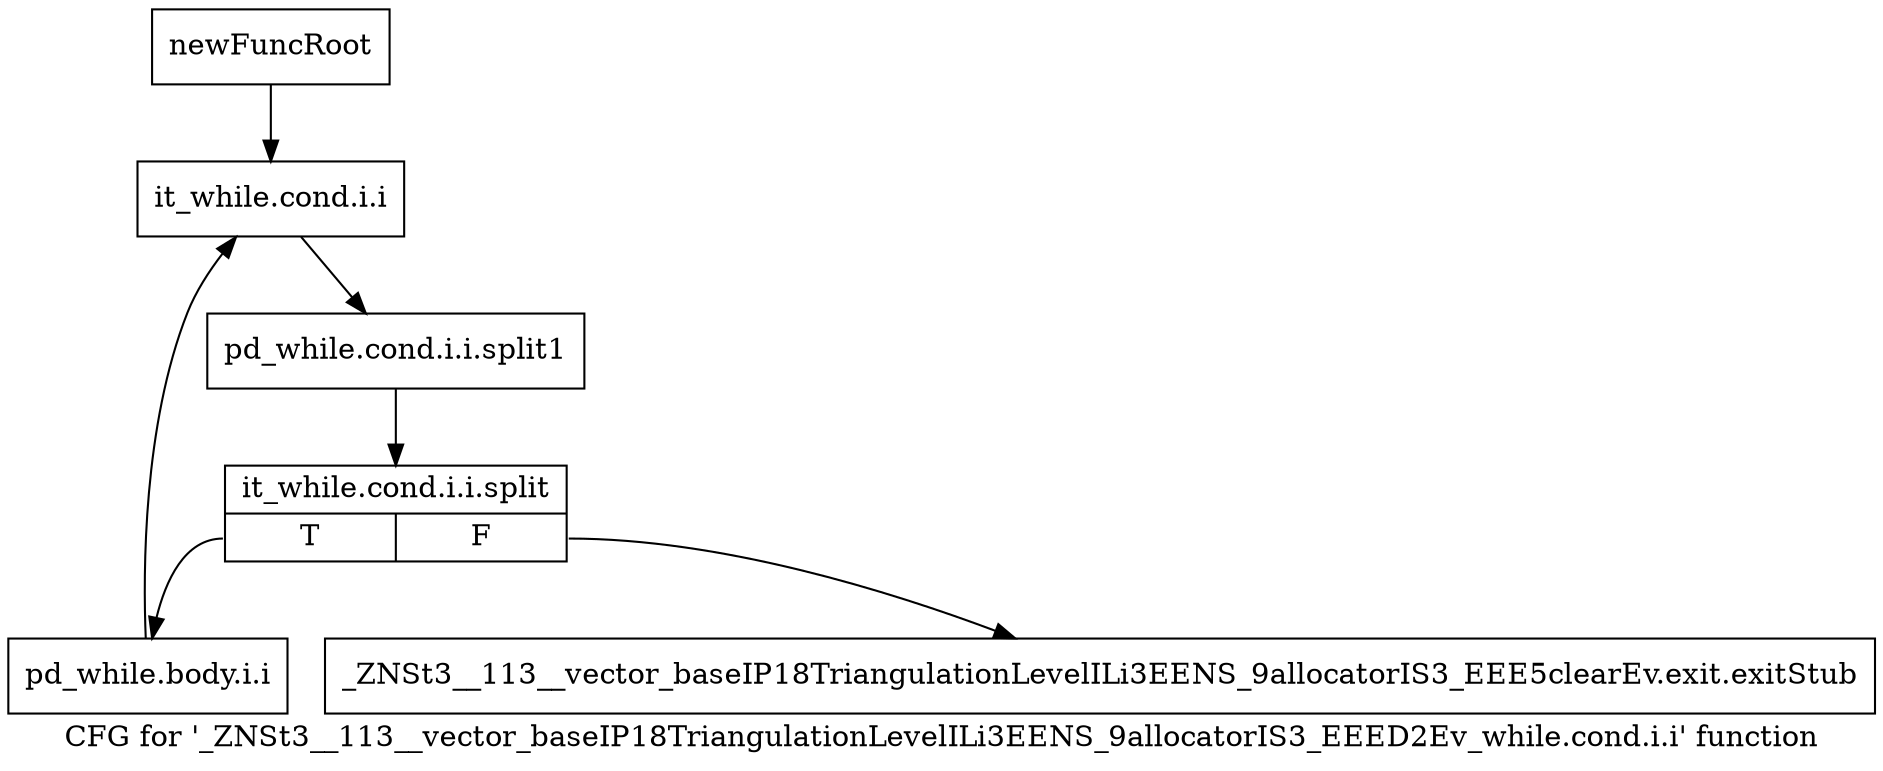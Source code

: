 digraph "CFG for '_ZNSt3__113__vector_baseIP18TriangulationLevelILi3EENS_9allocatorIS3_EEED2Ev_while.cond.i.i' function" {
	label="CFG for '_ZNSt3__113__vector_baseIP18TriangulationLevelILi3EENS_9allocatorIS3_EEED2Ev_while.cond.i.i' function";

	Node0x98c7860 [shape=record,label="{newFuncRoot}"];
	Node0x98c7860 -> Node0x98c7900;
	Node0x98c78b0 [shape=record,label="{_ZNSt3__113__vector_baseIP18TriangulationLevelILi3EENS_9allocatorIS3_EEE5clearEv.exit.exitStub}"];
	Node0x98c7900 [shape=record,label="{it_while.cond.i.i}"];
	Node0x98c7900 -> Node0xbab91d0;
	Node0xbab91d0 [shape=record,label="{pd_while.cond.i.i.split1}"];
	Node0xbab91d0 -> Node0xbac31d0;
	Node0xbac31d0 [shape=record,label="{it_while.cond.i.i.split|{<s0>T|<s1>F}}"];
	Node0xbac31d0:s0 -> Node0x98c7950;
	Node0xbac31d0:s1 -> Node0x98c78b0;
	Node0x98c7950 [shape=record,label="{pd_while.body.i.i}"];
	Node0x98c7950 -> Node0x98c7900;
}
